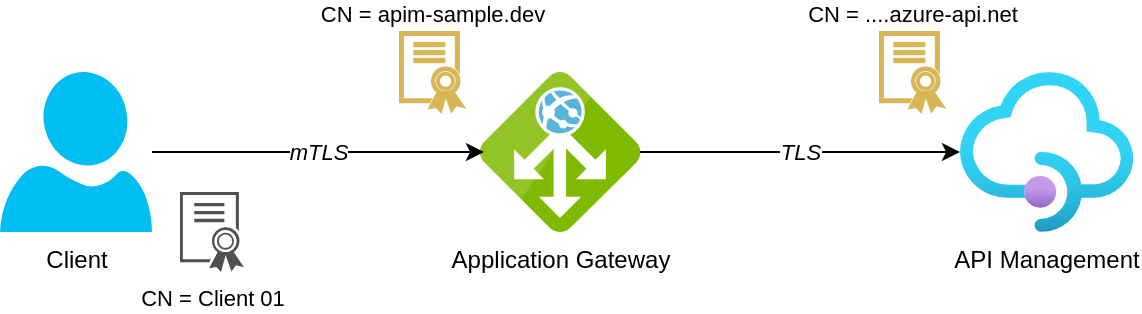 <mxfile version="23.0.2" type="device" pages="7">
  <diagram id="92umCzuEfTtkd5vXm12c" name="overview">
    <mxGraphModel dx="1434" dy="836" grid="1" gridSize="10" guides="1" tooltips="1" connect="1" arrows="1" fold="1" page="1" pageScale="1" pageWidth="827" pageHeight="1169" math="0" shadow="0">
      <root>
        <mxCell id="0" />
        <mxCell id="1" parent="0" />
        <mxCell id="2M0_pfHxo2PPR63CGCnu-8" value="&lt;i&gt;TLS&lt;/i&gt;" style="edgeStyle=orthogonalEdgeStyle;rounded=0;orthogonalLoop=1;jettySize=auto;html=1;" parent="1" source="2M0_pfHxo2PPR63CGCnu-1" target="2M0_pfHxo2PPR63CGCnu-2" edge="1">
          <mxGeometry relative="1" as="geometry" />
        </mxCell>
        <mxCell id="2M0_pfHxo2PPR63CGCnu-1" value="Application Gateway" style="image;sketch=0;aspect=fixed;html=1;points=[];align=center;fontSize=12;image=img/lib/mscae/Application_Gateway.svg;" parent="1" vertex="1">
          <mxGeometry x="320" y="160" width="80" height="80" as="geometry" />
        </mxCell>
        <mxCell id="2M0_pfHxo2PPR63CGCnu-2" value="API Management" style="image;aspect=fixed;html=1;points=[];align=center;fontSize=12;image=img/lib/azure2/app_services/API_Management_Services.svg;" parent="1" vertex="1">
          <mxGeometry x="560" y="160" width="86.67" height="80" as="geometry" />
        </mxCell>
        <mxCell id="2M0_pfHxo2PPR63CGCnu-3" value="Client" style="verticalLabelPosition=bottom;html=1;verticalAlign=top;align=center;strokeColor=none;fillColor=#00BEF2;shape=mxgraph.azure.user;" parent="1" vertex="1">
          <mxGeometry x="80" y="160" width="76" height="80" as="geometry" />
        </mxCell>
        <mxCell id="2M0_pfHxo2PPR63CGCnu-7" value="mTLS" style="edgeStyle=orthogonalEdgeStyle;rounded=0;orthogonalLoop=1;jettySize=auto;html=1;entryX=0.025;entryY=0.5;entryDx=0;entryDy=0;entryPerimeter=0;fontStyle=2" parent="1" source="2M0_pfHxo2PPR63CGCnu-3" target="2M0_pfHxo2PPR63CGCnu-1" edge="1">
          <mxGeometry relative="1" as="geometry" />
        </mxCell>
        <mxCell id="2M0_pfHxo2PPR63CGCnu-9" value="CN =&amp;nbsp;Client 01" style="sketch=0;pointerEvents=1;shadow=0;dashed=0;html=1;strokeColor=none;labelPosition=center;verticalLabelPosition=bottom;verticalAlign=top;align=center;fillColor=#505050;shape=mxgraph.mscae.intune.intune_certificate_profiles;fontSize=11;" parent="1" vertex="1">
          <mxGeometry x="170" y="220" width="32" height="40" as="geometry" />
        </mxCell>
        <mxCell id="2M0_pfHxo2PPR63CGCnu-10" value="CN = apim-sample.dev" style="sketch=0;pointerEvents=1;shadow=0;dashed=0;html=1;strokeColor=#d6b656;labelPosition=center;verticalLabelPosition=top;verticalAlign=bottom;align=center;fillColor=#D6B656;shape=mxgraph.mscae.intune.intune_certificate_profiles;fontSize=11;" parent="1" vertex="1">
          <mxGeometry x="280" y="140" width="32" height="40" as="geometry" />
        </mxCell>
        <mxCell id="2M0_pfHxo2PPR63CGCnu-11" value="CN = ....azure-api.net" style="sketch=0;pointerEvents=1;shadow=0;dashed=0;html=1;strokeColor=#d6b656;labelPosition=center;verticalLabelPosition=top;verticalAlign=bottom;align=center;fillColor=#D6B656;shape=mxgraph.mscae.intune.intune_certificate_profiles;fontSize=11;" parent="1" vertex="1">
          <mxGeometry x="520" y="140" width="32" height="40" as="geometry" />
        </mxCell>
      </root>
    </mxGraphModel>
  </diagram>
  <diagram name="network" id="FHWmr_0VUIRrZETLFFYT">
    <mxGraphModel dx="819" dy="478" grid="1" gridSize="10" guides="1" tooltips="1" connect="1" arrows="1" fold="1" page="1" pageScale="1" pageWidth="827" pageHeight="1169" math="0" shadow="0">
      <root>
        <mxCell id="4dTCIsfEguAMHuNhckew-0" />
        <mxCell id="4dTCIsfEguAMHuNhckew-1" parent="4dTCIsfEguAMHuNhckew-0" />
        <mxCell id="KTIkw-gMG919vXq5mBrX-1" value="" style="rounded=0;whiteSpace=wrap;html=1;dashed=1;fillColor=default;" parent="4dTCIsfEguAMHuNhckew-1" vertex="1">
          <mxGeometry x="260" y="200" width="250" height="210" as="geometry" />
        </mxCell>
        <mxCell id="KTIkw-gMG919vXq5mBrX-2" value="" style="rounded=0;whiteSpace=wrap;html=1;dashed=1;fillColor=default;" parent="4dTCIsfEguAMHuNhckew-1" vertex="1">
          <mxGeometry x="509" y="200" width="201" height="210" as="geometry" />
        </mxCell>
        <mxCell id="KTIkw-gMG919vXq5mBrX-0" value="Virtual Network" style="image;aspect=fixed;html=1;points=[];align=center;fontSize=12;image=img/lib/azure2/networking/Virtual_Networks.svg;imageBackground=default;labelPosition=center;verticalLabelPosition=top;verticalAlign=bottom;" parent="4dTCIsfEguAMHuNhckew-1" vertex="1">
          <mxGeometry x="476" y="180" width="67" height="40" as="geometry" />
        </mxCell>
        <mxCell id="HX5cmP2drpxXxo4CE8Co-2" style="edgeStyle=orthogonalEdgeStyle;rounded=0;orthogonalLoop=1;jettySize=auto;html=1;" parent="4dTCIsfEguAMHuNhckew-1" source="HX5cmP2drpxXxo4CE8Co-0" target="HX5cmP2drpxXxo4CE8Co-1" edge="1">
          <mxGeometry relative="1" as="geometry" />
        </mxCell>
        <mxCell id="HX5cmP2drpxXxo4CE8Co-0" value="Application Gateway" style="image;sketch=0;aspect=fixed;html=1;points=[];align=center;fontSize=12;image=img/lib/mscae/Application_Gateway.svg;" parent="4dTCIsfEguAMHuNhckew-1" vertex="1">
          <mxGeometry x="396" y="260" width="80" height="80" as="geometry" />
        </mxCell>
        <mxCell id="HX5cmP2drpxXxo4CE8Co-1" value="API Management" style="image;aspect=fixed;html=1;points=[];align=center;fontSize=12;image=img/lib/azure2/app_services/API_Management_Services.svg;" parent="4dTCIsfEguAMHuNhckew-1" vertex="1">
          <mxGeometry x="550" y="260" width="86.67" height="80" as="geometry" />
        </mxCell>
        <mxCell id="XrKE2EkXEVA977Pf0hvt-1" value="&lt;i style=&quot;font-size: 10px;&quot;&gt;TLS&lt;/i&gt;" style="edgeStyle=orthogonalEdgeStyle;rounded=0;orthogonalLoop=1;jettySize=auto;html=1;entryX=0;entryY=0.5;entryDx=0;entryDy=0;fontSize=10;" parent="4dTCIsfEguAMHuNhckew-1" target="goVzkxozwCZ-FZzICTjs-1" edge="1">
          <mxGeometry relative="1" as="geometry">
            <mxPoint x="110" y="270" as="sourcePoint" />
            <Array as="points">
              <mxPoint x="130" y="270" />
              <mxPoint x="130" y="270" />
            </Array>
          </mxGeometry>
        </mxCell>
        <mxCell id="XrKE2EkXEVA977Pf0hvt-2" value="mTLS" style="edgeStyle=orthogonalEdgeStyle;rounded=0;orthogonalLoop=1;jettySize=auto;html=1;entryX=0;entryY=0.5;entryDx=0;entryDy=0;fontStyle=2;fontSize=10;" parent="4dTCIsfEguAMHuNhckew-1" target="XrKE2EkXEVA977Pf0hvt-0" edge="1">
          <mxGeometry relative="1" as="geometry">
            <mxPoint x="110" y="330" as="sourcePoint" />
            <Array as="points">
              <mxPoint x="120" y="330" />
              <mxPoint x="120" y="330" />
            </Array>
          </mxGeometry>
        </mxCell>
        <mxCell id="goVzkxozwCZ-FZzICTjs-0" value="Client" style="verticalLabelPosition=bottom;html=1;verticalAlign=top;align=center;strokeColor=none;fillColor=#00BEF2;shape=mxgraph.azure.user;" parent="4dTCIsfEguAMHuNhckew-1" vertex="1">
          <mxGeometry x="30" y="260" width="76" height="80" as="geometry" />
        </mxCell>
        <mxCell id="goVzkxozwCZ-FZzICTjs-1" value="https://apim-sample.dev:443" style="rounded=0;whiteSpace=wrap;html=1;fontSize=10;fillColor=#ffe6cc;strokeColor=#d79b00;" parent="4dTCIsfEguAMHuNhckew-1" vertex="1">
          <mxGeometry x="190" y="260" width="150" height="20" as="geometry" />
        </mxCell>
        <mxCell id="XrKE2EkXEVA977Pf0hvt-0" value="https://apim-sample.dev:53029" style="rounded=0;whiteSpace=wrap;html=1;fontSize=10;fillColor=#ffe6cc;strokeColor=#d79b00;" parent="4dTCIsfEguAMHuNhckew-1" vertex="1">
          <mxGeometry x="190" y="320" width="150" height="20" as="geometry" />
        </mxCell>
        <mxCell id="1BoVWuzNn-3JEyybT5wR-0" style="edgeStyle=orthogonalEdgeStyle;rounded=0;orthogonalLoop=1;jettySize=auto;html=1;entryX=-0.037;entryY=0.125;entryDx=0;entryDy=0;entryPerimeter=0;" parent="4dTCIsfEguAMHuNhckew-1" source="goVzkxozwCZ-FZzICTjs-1" target="HX5cmP2drpxXxo4CE8Co-0" edge="1">
          <mxGeometry relative="1" as="geometry" />
        </mxCell>
        <mxCell id="1BoVWuzNn-3JEyybT5wR-1" style="edgeStyle=orthogonalEdgeStyle;rounded=0;orthogonalLoop=1;jettySize=auto;html=1;entryX=-0.012;entryY=0.875;entryDx=0;entryDy=0;entryPerimeter=0;" parent="4dTCIsfEguAMHuNhckew-1" source="XrKE2EkXEVA977Pf0hvt-0" target="HX5cmP2drpxXxo4CE8Co-0" edge="1">
          <mxGeometry relative="1" as="geometry" />
        </mxCell>
        <mxCell id="1BoVWuzNn-3JEyybT5wR-2" value="Subnet:&amp;nbsp;snet-app-gateway" style="text;html=1;strokeColor=none;fillColor=default;align=center;verticalAlign=middle;whiteSpace=wrap;rounded=0;fontStyle=2" parent="4dTCIsfEguAMHuNhckew-1" vertex="1">
          <mxGeometry x="312.5" y="394" width="145" height="30" as="geometry" />
        </mxCell>
        <mxCell id="1BoVWuzNn-3JEyybT5wR-3" value="Subnet: snet-api-management" style="text;html=1;strokeColor=none;fillColor=default;align=center;verticalAlign=middle;whiteSpace=wrap;rounded=0;fontStyle=2" parent="4dTCIsfEguAMHuNhckew-1" vertex="1">
          <mxGeometry x="524.5" y="394" width="170" height="30" as="geometry" />
        </mxCell>
      </root>
    </mxGraphModel>
  </diagram>
  <diagram name="app-gateway-https-listener" id="nnF7B84ou2V4BzsaCrNe">
    <mxGraphModel dx="1434" dy="836" grid="1" gridSize="10" guides="1" tooltips="1" connect="1" arrows="1" fold="1" page="1" pageScale="1" pageWidth="827" pageHeight="1169" math="0" shadow="0">
      <root>
        <mxCell id="0" />
        <mxCell id="1" parent="0" />
        <mxCell id="ombFc_7SyiKIRVlL8Szp-1" value="Frontend IP" style="rounded=0;whiteSpace=wrap;html=1;fillColor=#dae8fc;strokeColor=#6c8ebf;" parent="1" vertex="1">
          <mxGeometry x="260" y="110" width="120" height="50" as="geometry" />
        </mxCell>
        <mxCell id="ombFc_7SyiKIRVlL8Szp-5" style="edgeStyle=orthogonalEdgeStyle;rounded=0;orthogonalLoop=1;jettySize=auto;html=1;fillColor=#dae8fc;strokeColor=#000000;" parent="1" source="ombFc_7SyiKIRVlL8Szp-2" target="ombFc_7SyiKIRVlL8Szp-3" edge="1">
          <mxGeometry relative="1" as="geometry" />
        </mxCell>
        <mxCell id="ombFc_7SyiKIRVlL8Szp-6" style="edgeStyle=orthogonalEdgeStyle;rounded=0;orthogonalLoop=1;jettySize=auto;html=1;entryX=0.5;entryY=0;entryDx=0;entryDy=0;exitX=1;exitY=0.5;exitDx=0;exitDy=0;fillColor=#dae8fc;strokeColor=#000000;" parent="1" source="ombFc_7SyiKIRVlL8Szp-2" target="ombFc_7SyiKIRVlL8Szp-4" edge="1">
          <mxGeometry relative="1" as="geometry" />
        </mxCell>
        <mxCell id="ombFc_7SyiKIRVlL8Szp-7" style="edgeStyle=orthogonalEdgeStyle;rounded=0;orthogonalLoop=1;jettySize=auto;html=1;fillColor=#dae8fc;strokeColor=#000000;" parent="1" source="ombFc_7SyiKIRVlL8Szp-2" target="ombFc_7SyiKIRVlL8Szp-1" edge="1">
          <mxGeometry relative="1" as="geometry" />
        </mxCell>
        <mxCell id="ombFc_7SyiKIRVlL8Szp-2" value="Http Listener&lt;br&gt;&lt;i&gt;(https-listener)&lt;/i&gt;" style="rounded=0;whiteSpace=wrap;html=1;fillColor=#dae8fc;strokeColor=#6c8ebf;" parent="1" vertex="1">
          <mxGeometry x="260" y="200" width="120" height="50" as="geometry" />
        </mxCell>
        <mxCell id="ombFc_7SyiKIRVlL8Szp-3" value="Frontend Port&lt;br&gt;&lt;i&gt;(port-https: 443)&lt;/i&gt;" style="rounded=0;whiteSpace=wrap;html=1;fillColor=#dae8fc;strokeColor=#6c8ebf;" parent="1" vertex="1">
          <mxGeometry x="100" y="280" width="140" height="50" as="geometry" />
        </mxCell>
        <mxCell id="ombFc_7SyiKIRVlL8Szp-4" value="SSL Certificate&lt;br&gt;&lt;i&gt;(https://apim-sample.dev)&lt;/i&gt;" style="rounded=0;whiteSpace=wrap;html=1;fillColor=#dae8fc;strokeColor=#6c8ebf;" parent="1" vertex="1">
          <mxGeometry x="400" y="280" width="140" height="50" as="geometry" />
        </mxCell>
        <mxCell id="ombFc_7SyiKIRVlL8Szp-9" style="edgeStyle=orthogonalEdgeStyle;rounded=0;orthogonalLoop=1;jettySize=auto;html=1;fillColor=#dae8fc;strokeColor=#000000;" parent="1" source="ombFc_7SyiKIRVlL8Szp-8" target="ombFc_7SyiKIRVlL8Szp-2" edge="1">
          <mxGeometry relative="1" as="geometry" />
        </mxCell>
        <mxCell id="ombFc_7SyiKIRVlL8Szp-17" style="edgeStyle=orthogonalEdgeStyle;rounded=0;orthogonalLoop=1;jettySize=auto;html=1;" parent="1" source="ombFc_7SyiKIRVlL8Szp-8" target="ombFc_7SyiKIRVlL8Szp-11" edge="1">
          <mxGeometry relative="1" as="geometry">
            <mxPoint x="320" y="460" as="targetPoint" />
          </mxGeometry>
        </mxCell>
        <mxCell id="k7onPZ8qB0VhN30JxSub-1" style="edgeStyle=orthogonalEdgeStyle;rounded=0;orthogonalLoop=1;jettySize=auto;html=1;" parent="1" source="ombFc_7SyiKIRVlL8Szp-8" target="ombFc_7SyiKIRVlL8Szp-12" edge="1">
          <mxGeometry relative="1" as="geometry" />
        </mxCell>
        <mxCell id="ombFc_7SyiKIRVlL8Szp-8" value="Routing Rule&lt;br&gt;&lt;i&gt;(apim-https-routing-rule)&lt;/i&gt;" style="rounded=0;whiteSpace=wrap;html=1;fillColor=#fff2cc;strokeColor=#d6b656;" parent="1" vertex="1">
          <mxGeometry x="250" y="360" width="140" height="50" as="geometry" />
        </mxCell>
        <mxCell id="ombFc_7SyiKIRVlL8Szp-21" style="rounded=0;orthogonalLoop=1;jettySize=auto;html=1;dashed=1;" parent="1" source="ombFc_7SyiKIRVlL8Szp-20" target="ombFc_7SyiKIRVlL8Szp-1" edge="1">
          <mxGeometry relative="1" as="geometry" />
        </mxCell>
        <mxCell id="ombFc_7SyiKIRVlL8Szp-20" value="The public IP address" style="text;html=1;strokeColor=none;fillColor=none;align=center;verticalAlign=middle;whiteSpace=wrap;rounded=0;" parent="1" vertex="1">
          <mxGeometry x="110" y="90" width="60" height="30" as="geometry" />
        </mxCell>
        <mxCell id="ombFc_7SyiKIRVlL8Szp-23" style="rounded=0;orthogonalLoop=1;jettySize=auto;html=1;dashed=1;" parent="1" source="ombFc_7SyiKIRVlL8Szp-22" target="ombFc_7SyiKIRVlL8Szp-2" edge="1">
          <mxGeometry relative="1" as="geometry" />
        </mxCell>
        <mxCell id="ombFc_7SyiKIRVlL8Szp-22" value="Listens on public IP with port 443 and &lt;br&gt;has SSL certificate" style="text;html=1;strokeColor=none;fillColor=none;align=center;verticalAlign=middle;whiteSpace=wrap;rounded=0;" parent="1" vertex="1">
          <mxGeometry x="56.25" y="160" width="120" height="30" as="geometry" />
        </mxCell>
        <mxCell id="ombFc_7SyiKIRVlL8Szp-25" style="rounded=0;orthogonalLoop=1;jettySize=auto;html=1;dashed=1;" parent="1" source="ombFc_7SyiKIRVlL8Szp-24" target="ombFc_7SyiKIRVlL8Szp-8" edge="1">
          <mxGeometry relative="1" as="geometry" />
        </mxCell>
        <mxCell id="ombFc_7SyiKIRVlL8Szp-24" value="Connects frontend to backend traffic" style="text;html=1;strokeColor=none;fillColor=none;align=center;verticalAlign=middle;whiteSpace=wrap;rounded=0;" parent="1" vertex="1">
          <mxGeometry x="60" y="370" width="110" height="30" as="geometry" />
        </mxCell>
        <mxCell id="ombFc_7SyiKIRVlL8Szp-27" style="rounded=0;orthogonalLoop=1;jettySize=auto;html=1;dashed=1;" parent="1" source="ombFc_7SyiKIRVlL8Szp-26" target="ombFc_7SyiKIRVlL8Szp-11" edge="1">
          <mxGeometry relative="1" as="geometry" />
        </mxCell>
        <mxCell id="ombFc_7SyiKIRVlL8Szp-26" value="Backend to API Management instance" style="text;html=1;strokeColor=none;fillColor=none;align=center;verticalAlign=middle;whiteSpace=wrap;rounded=0;" parent="1" vertex="1">
          <mxGeometry x="90" y="560" width="125" height="40" as="geometry" />
        </mxCell>
        <mxCell id="ombFc_7SyiKIRVlL8Szp-29" style="rounded=0;orthogonalLoop=1;jettySize=auto;html=1;dashed=1;" parent="1" source="ombFc_7SyiKIRVlL8Szp-28" target="ombFc_7SyiKIRVlL8Szp-12" edge="1">
          <mxGeometry relative="1" as="geometry" />
        </mxCell>
        <mxCell id="ombFc_7SyiKIRVlL8Szp-28" value="Settings for backend traffic: port, timeout, etc." style="text;html=1;strokeColor=none;fillColor=none;align=center;verticalAlign=middle;whiteSpace=wrap;rounded=0;" parent="1" vertex="1">
          <mxGeometry x="450" y="560" width="102.5" height="60" as="geometry" />
        </mxCell>
        <mxCell id="ombFc_7SyiKIRVlL8Szp-11" value="Backend Pool&lt;br&gt;&lt;i&gt;(api management gateway)&lt;/i&gt;" style="rounded=0;whiteSpace=wrap;html=1;fillColor=#d5e8d4;strokeColor=#82b366;" parent="1" vertex="1">
          <mxGeometry x="100" y="470" width="160" height="50" as="geometry" />
        </mxCell>
        <mxCell id="ombFc_7SyiKIRVlL8Szp-12" value="Backend Settings&lt;br&gt;&lt;i&gt;(https, port: 443)&lt;/i&gt;" style="rounded=0;whiteSpace=wrap;html=1;fillColor=#d5e8d4;strokeColor=#82b366;" parent="1" vertex="1">
          <mxGeometry x="380" y="470" width="160" height="50" as="geometry" />
        </mxCell>
      </root>
    </mxGraphModel>
  </diagram>
  <diagram name="app-gateway-https-and-mtls-listener-1" id="WzAzrXyLaiVkVlJ25JcA">
    <mxGraphModel dx="1434" dy="836" grid="1" gridSize="10" guides="1" tooltips="1" connect="1" arrows="1" fold="1" page="1" pageScale="1" pageWidth="827" pageHeight="1169" math="0" shadow="0">
      <root>
        <mxCell id="9YXzF_Ixa6va2uAWQ830-0" />
        <mxCell id="9YXzF_Ixa6va2uAWQ830-1" parent="9YXzF_Ixa6va2uAWQ830-0" />
        <mxCell id="9YXzF_Ixa6va2uAWQ830-2" value="Frontend IP" style="rounded=0;whiteSpace=wrap;html=1;fillColor=#dae8fc;strokeColor=#6c8ebf;textOpacity=50;fillOpacity=50;strokeOpacity=50;" parent="9YXzF_Ixa6va2uAWQ830-1" vertex="1">
          <mxGeometry x="370" y="110" width="120" height="50" as="geometry" />
        </mxCell>
        <mxCell id="9YXzF_Ixa6va2uAWQ830-3" style="edgeStyle=orthogonalEdgeStyle;rounded=0;orthogonalLoop=1;jettySize=auto;html=1;fillColor=#dae8fc;strokeColor=#000000;fillOpacity=50;strokeOpacity=50;exitX=0;exitY=0.5;exitDx=0;exitDy=0;" parent="9YXzF_Ixa6va2uAWQ830-1" source="9YXzF_Ixa6va2uAWQ830-6" target="9YXzF_Ixa6va2uAWQ830-7" edge="1">
          <mxGeometry relative="1" as="geometry" />
        </mxCell>
        <mxCell id="9YXzF_Ixa6va2uAWQ830-4" style="edgeStyle=orthogonalEdgeStyle;rounded=0;orthogonalLoop=1;jettySize=auto;html=1;entryX=0.25;entryY=0;entryDx=0;entryDy=0;exitX=1;exitY=0.5;exitDx=0;exitDy=0;fillColor=#dae8fc;strokeColor=#000000;opacity=50;" parent="9YXzF_Ixa6va2uAWQ830-1" source="9YXzF_Ixa6va2uAWQ830-6" target="9YXzF_Ixa6va2uAWQ830-8" edge="1">
          <mxGeometry relative="1" as="geometry" />
        </mxCell>
        <mxCell id="9YXzF_Ixa6va2uAWQ830-5" style="edgeStyle=orthogonalEdgeStyle;rounded=0;orthogonalLoop=1;jettySize=auto;html=1;fillColor=#dae8fc;strokeColor=#000000;entryX=0.25;entryY=1;entryDx=0;entryDy=0;exitX=0.5;exitY=0;exitDx=0;exitDy=0;opacity=50;" parent="9YXzF_Ixa6va2uAWQ830-1" source="9YXzF_Ixa6va2uAWQ830-6" target="9YXzF_Ixa6va2uAWQ830-2" edge="1">
          <mxGeometry relative="1" as="geometry" />
        </mxCell>
        <mxCell id="9YXzF_Ixa6va2uAWQ830-6" value="Http Listener&lt;br&gt;&lt;i&gt;(https-listener)&lt;/i&gt;" style="rounded=0;whiteSpace=wrap;html=1;fillColor=#dae8fc;strokeColor=#6c8ebf;fillOpacity=50;strokeOpacity=50;textOpacity=50;" parent="9YXzF_Ixa6va2uAWQ830-1" vertex="1">
          <mxGeometry x="223.75" y="200" width="120" height="50" as="geometry" />
        </mxCell>
        <mxCell id="9YXzF_Ixa6va2uAWQ830-7" value="Frontend Port&lt;br&gt;&lt;i&gt;(port-https: 443)&lt;/i&gt;" style="rounded=0;whiteSpace=wrap;html=1;fillColor=#dae8fc;strokeColor=#6c8ebf;fillOpacity=50;strokeOpacity=50;textOpacity=50;" parent="9YXzF_Ixa6va2uAWQ830-1" vertex="1">
          <mxGeometry x="98.75" y="280" width="140" height="50" as="geometry" />
        </mxCell>
        <mxCell id="9YXzF_Ixa6va2uAWQ830-8" value="SSL Certificate&lt;br&gt;&lt;i&gt;(https://apim-sample.dev)&lt;/i&gt;" style="rounded=0;whiteSpace=wrap;html=1;fillColor=#dae8fc;strokeColor=#6c8ebf;textOpacity=50;fillOpacity=50;strokeOpacity=50;" parent="9YXzF_Ixa6va2uAWQ830-1" vertex="1">
          <mxGeometry x="360" y="280" width="140" height="50" as="geometry" />
        </mxCell>
        <mxCell id="9YXzF_Ixa6va2uAWQ830-9" style="edgeStyle=orthogonalEdgeStyle;rounded=0;orthogonalLoop=1;jettySize=auto;html=1;fillColor=#dae8fc;strokeColor=#000000;fillOpacity=50;strokeOpacity=50;" parent="9YXzF_Ixa6va2uAWQ830-1" source="9YXzF_Ixa6va2uAWQ830-11" target="9YXzF_Ixa6va2uAWQ830-6" edge="1">
          <mxGeometry relative="1" as="geometry" />
        </mxCell>
        <mxCell id="zfucZ96kO_Zn-B6u9igZ-1" style="edgeStyle=orthogonalEdgeStyle;rounded=0;orthogonalLoop=1;jettySize=auto;html=1;entryX=0;entryY=0.5;entryDx=0;entryDy=0;exitX=0.75;exitY=1;exitDx=0;exitDy=0;opacity=50;" parent="9YXzF_Ixa6va2uAWQ830-1" source="9YXzF_Ixa6va2uAWQ830-11" target="9YXzF_Ixa6va2uAWQ830-14" edge="1">
          <mxGeometry relative="1" as="geometry" />
        </mxCell>
        <mxCell id="zfucZ96kO_Zn-B6u9igZ-2" style="edgeStyle=orthogonalEdgeStyle;rounded=0;orthogonalLoop=1;jettySize=auto;html=1;entryX=0;entryY=0.5;entryDx=0;entryDy=0;opacity=50;" parent="9YXzF_Ixa6va2uAWQ830-1" source="9YXzF_Ixa6va2uAWQ830-11" target="9YXzF_Ixa6va2uAWQ830-15" edge="1">
          <mxGeometry relative="1" as="geometry" />
        </mxCell>
        <mxCell id="9YXzF_Ixa6va2uAWQ830-11" value="Routing Rule&lt;br&gt;&lt;i&gt;(apim-https-routing-rule)&lt;/i&gt;" style="rounded=0;whiteSpace=wrap;html=1;fillColor=#fff2cc;strokeColor=#d6b656;fillOpacity=50;strokeOpacity=50;textOpacity=50;" parent="9YXzF_Ixa6va2uAWQ830-1" vertex="1">
          <mxGeometry x="213.75" y="360" width="140" height="50" as="geometry" />
        </mxCell>
        <mxCell id="SVcead-ReP7Hfpd3xCVE-4" style="edgeStyle=orthogonalEdgeStyle;rounded=0;orthogonalLoop=1;jettySize=auto;html=1;exitX=1;exitY=0.75;exitDx=0;exitDy=0;" parent="9YXzF_Ixa6va2uAWQ830-1" source="SVcead-ReP7Hfpd3xCVE-0" target="SVcead-ReP7Hfpd3xCVE-1" edge="1">
          <mxGeometry relative="1" as="geometry" />
        </mxCell>
        <mxCell id="SVcead-ReP7Hfpd3xCVE-5" style="edgeStyle=orthogonalEdgeStyle;rounded=0;orthogonalLoop=1;jettySize=auto;html=1;exitX=1;exitY=0.25;exitDx=0;exitDy=0;" parent="9YXzF_Ixa6va2uAWQ830-1" source="SVcead-ReP7Hfpd3xCVE-0" target="SVcead-ReP7Hfpd3xCVE-2" edge="1">
          <mxGeometry relative="1" as="geometry" />
        </mxCell>
        <mxCell id="SVcead-ReP7Hfpd3xCVE-7" style="edgeStyle=orthogonalEdgeStyle;rounded=0;orthogonalLoop=1;jettySize=auto;html=1;entryX=0.75;entryY=0;entryDx=0;entryDy=0;" parent="9YXzF_Ixa6va2uAWQ830-1" source="SVcead-ReP7Hfpd3xCVE-0" target="9YXzF_Ixa6va2uAWQ830-8" edge="1">
          <mxGeometry relative="1" as="geometry" />
        </mxCell>
        <mxCell id="SVcead-ReP7Hfpd3xCVE-8" style="edgeStyle=orthogonalEdgeStyle;rounded=0;orthogonalLoop=1;jettySize=auto;html=1;entryX=0.75;entryY=1;entryDx=0;entryDy=0;exitX=0.5;exitY=0;exitDx=0;exitDy=0;" parent="9YXzF_Ixa6va2uAWQ830-1" source="SVcead-ReP7Hfpd3xCVE-0" target="9YXzF_Ixa6va2uAWQ830-2" edge="1">
          <mxGeometry relative="1" as="geometry" />
        </mxCell>
        <mxCell id="SVcead-ReP7Hfpd3xCVE-0" value="Http Listener&lt;br&gt;&lt;i&gt;(mtls-listener)&lt;/i&gt;" style="rounded=0;whiteSpace=wrap;html=1;fillColor=#dae8fc;strokeColor=#6c8ebf;" parent="9YXzF_Ixa6va2uAWQ830-1" vertex="1">
          <mxGeometry x="510" y="200" width="120" height="50" as="geometry" />
        </mxCell>
        <mxCell id="SVcead-ReP7Hfpd3xCVE-1" value="Frontend Port&lt;br&gt;&lt;i&gt;(port-mtls: 53029)&lt;/i&gt;" style="rounded=0;whiteSpace=wrap;html=1;fillColor=#dae8fc;strokeColor=#6c8ebf;" parent="9YXzF_Ixa6va2uAWQ830-1" vertex="1">
          <mxGeometry x="620" y="280" width="140" height="50" as="geometry" />
        </mxCell>
        <mxCell id="SVcead-ReP7Hfpd3xCVE-6" style="edgeStyle=orthogonalEdgeStyle;rounded=0;orthogonalLoop=1;jettySize=auto;html=1;" parent="9YXzF_Ixa6va2uAWQ830-1" source="SVcead-ReP7Hfpd3xCVE-2" target="SVcead-ReP7Hfpd3xCVE-3" edge="1">
          <mxGeometry relative="1" as="geometry" />
        </mxCell>
        <mxCell id="SVcead-ReP7Hfpd3xCVE-2" value="SSL Profile" style="rounded=0;whiteSpace=wrap;html=1;fillColor=#dae8fc;strokeColor=#6c8ebf;" parent="9YXzF_Ixa6va2uAWQ830-1" vertex="1">
          <mxGeometry x="800" y="280" width="140" height="50" as="geometry" />
        </mxCell>
        <mxCell id="SVcead-ReP7Hfpd3xCVE-3" value="Trusted Certificate&lt;br&gt;&lt;i&gt;(intermediate &amp;amp; root CA)&lt;/i&gt;" style="rounded=0;whiteSpace=wrap;html=1;fillColor=#dae8fc;strokeColor=#6c8ebf;" parent="9YXzF_Ixa6va2uAWQ830-1" vertex="1">
          <mxGeometry x="800" y="360" width="140" height="50" as="geometry" />
        </mxCell>
        <mxCell id="SVcead-ReP7Hfpd3xCVE-10" style="edgeStyle=orthogonalEdgeStyle;rounded=0;orthogonalLoop=1;jettySize=auto;html=1;" parent="9YXzF_Ixa6va2uAWQ830-1" source="SVcead-ReP7Hfpd3xCVE-9" target="SVcead-ReP7Hfpd3xCVE-0" edge="1">
          <mxGeometry relative="1" as="geometry" />
        </mxCell>
        <mxCell id="zfucZ96kO_Zn-B6u9igZ-3" style="edgeStyle=orthogonalEdgeStyle;rounded=0;orthogonalLoop=1;jettySize=auto;html=1;entryX=1;entryY=0.5;entryDx=0;entryDy=0;exitX=0.25;exitY=1;exitDx=0;exitDy=0;" parent="9YXzF_Ixa6va2uAWQ830-1" source="SVcead-ReP7Hfpd3xCVE-9" target="9YXzF_Ixa6va2uAWQ830-14" edge="1">
          <mxGeometry relative="1" as="geometry" />
        </mxCell>
        <mxCell id="zfucZ96kO_Zn-B6u9igZ-5" style="edgeStyle=orthogonalEdgeStyle;rounded=0;orthogonalLoop=1;jettySize=auto;html=1;entryX=1;entryY=0.5;entryDx=0;entryDy=0;" parent="9YXzF_Ixa6va2uAWQ830-1" source="SVcead-ReP7Hfpd3xCVE-9" target="9YXzF_Ixa6va2uAWQ830-15" edge="1">
          <mxGeometry relative="1" as="geometry" />
        </mxCell>
        <mxCell id="SVcead-ReP7Hfpd3xCVE-9" value="Routing Rule&lt;br&gt;&lt;i&gt;(apim-mtls-routing-rule)&lt;/i&gt;" style="rounded=0;whiteSpace=wrap;html=1;fillColor=#fff2cc;strokeColor=#d6b656;" parent="9YXzF_Ixa6va2uAWQ830-1" vertex="1">
          <mxGeometry x="500" y="360" width="140" height="50" as="geometry" />
        </mxCell>
        <mxCell id="SVcead-ReP7Hfpd3xCVE-21" style="rounded=0;orthogonalLoop=1;jettySize=auto;html=1;dashed=1;" parent="9YXzF_Ixa6va2uAWQ830-1" source="SVcead-ReP7Hfpd3xCVE-20" target="SVcead-ReP7Hfpd3xCVE-0" edge="1">
          <mxGeometry relative="1" as="geometry" />
        </mxCell>
        <mxCell id="SVcead-ReP7Hfpd3xCVE-20" value="Listens on public IP &lt;br&gt;with port&amp;nbsp;&lt;span style=&quot;border-color: var(--border-color);&quot;&gt;53029&lt;/span&gt;&lt;br&gt;and has SSL certificate&lt;br&gt;and expects client certificate" style="text;html=1;strokeColor=none;fillColor=none;align=center;verticalAlign=middle;whiteSpace=wrap;rounded=0;" parent="9YXzF_Ixa6va2uAWQ830-1" vertex="1">
          <mxGeometry x="657" y="120" width="170" height="70" as="geometry" />
        </mxCell>
        <mxCell id="SVcead-ReP7Hfpd3xCVE-23" style="rounded=0;orthogonalLoop=1;jettySize=auto;html=1;dashed=1;" parent="9YXzF_Ixa6va2uAWQ830-1" source="SVcead-ReP7Hfpd3xCVE-22" target="SVcead-ReP7Hfpd3xCVE-3" edge="1">
          <mxGeometry relative="1" as="geometry" />
        </mxCell>
        <mxCell id="SVcead-ReP7Hfpd3xCVE-22" value="The intermediate &amp;amp; &lt;br&gt;root CA certificates&lt;br&gt;against which to validate the client certificate" style="text;html=1;strokeColor=none;fillColor=none;align=center;verticalAlign=middle;whiteSpace=wrap;rounded=0;" parent="9YXzF_Ixa6va2uAWQ830-1" vertex="1">
          <mxGeometry x="807" y="460" width="133" height="70" as="geometry" />
        </mxCell>
        <mxCell id="9YXzF_Ixa6va2uAWQ830-14" value="Backend Pool&lt;br&gt;&lt;i&gt;(api management gateway)&lt;/i&gt;" style="rounded=0;whiteSpace=wrap;html=1;fillColor=#d5e8d4;strokeColor=#82b366;textOpacity=50;fillOpacity=50;strokeOpacity=50;" parent="9YXzF_Ixa6va2uAWQ830-1" vertex="1">
          <mxGeometry x="350" y="500" width="160" height="50" as="geometry" />
        </mxCell>
        <mxCell id="9YXzF_Ixa6va2uAWQ830-15" value="Backend Settings&lt;br&gt;&lt;i&gt;(https, port: 443)&lt;/i&gt;" style="rounded=0;whiteSpace=wrap;html=1;fillColor=#d5e8d4;strokeColor=#82b366;textOpacity=50;fillOpacity=50;strokeOpacity=50;" parent="9YXzF_Ixa6va2uAWQ830-1" vertex="1">
          <mxGeometry x="350" y="560" width="160" height="50" as="geometry" />
        </mxCell>
      </root>
    </mxGraphModel>
  </diagram>
  <diagram name="app-gateway-https-and-mtls-listener-2" id="o22dCzvhhCDHelEx8AfQ">
    <mxGraphModel dx="1434" dy="836" grid="1" gridSize="10" guides="1" tooltips="1" connect="1" arrows="1" fold="1" page="1" pageScale="1" pageWidth="827" pageHeight="1169" math="0" shadow="0">
      <root>
        <mxCell id="P0Zk_Hvsc9sdj8HyNWzy-0" />
        <mxCell id="P0Zk_Hvsc9sdj8HyNWzy-1" parent="P0Zk_Hvsc9sdj8HyNWzy-0" />
        <mxCell id="P0Zk_Hvsc9sdj8HyNWzy-2" value="Frontend IP" style="rounded=0;whiteSpace=wrap;html=1;fillColor=#dae8fc;strokeColor=#6c8ebf;textOpacity=50;fillOpacity=50;strokeOpacity=50;opacity=50;" vertex="1" parent="P0Zk_Hvsc9sdj8HyNWzy-1">
          <mxGeometry x="370" y="110" width="120" height="50" as="geometry" />
        </mxCell>
        <mxCell id="P0Zk_Hvsc9sdj8HyNWzy-3" style="edgeStyle=orthogonalEdgeStyle;rounded=0;orthogonalLoop=1;jettySize=auto;html=1;fillColor=#dae8fc;strokeColor=#000000;fillOpacity=50;strokeOpacity=50;exitX=0;exitY=0.5;exitDx=0;exitDy=0;opacity=50;" edge="1" parent="P0Zk_Hvsc9sdj8HyNWzy-1" source="P0Zk_Hvsc9sdj8HyNWzy-6" target="P0Zk_Hvsc9sdj8HyNWzy-7">
          <mxGeometry relative="1" as="geometry" />
        </mxCell>
        <mxCell id="P0Zk_Hvsc9sdj8HyNWzy-4" style="edgeStyle=orthogonalEdgeStyle;rounded=0;orthogonalLoop=1;jettySize=auto;html=1;entryX=0.25;entryY=0;entryDx=0;entryDy=0;exitX=1;exitY=0.5;exitDx=0;exitDy=0;fillColor=#dae8fc;strokeColor=#000000;opacity=50;" edge="1" parent="P0Zk_Hvsc9sdj8HyNWzy-1" source="P0Zk_Hvsc9sdj8HyNWzy-6" target="P0Zk_Hvsc9sdj8HyNWzy-8">
          <mxGeometry relative="1" as="geometry" />
        </mxCell>
        <mxCell id="P0Zk_Hvsc9sdj8HyNWzy-5" style="edgeStyle=orthogonalEdgeStyle;rounded=0;orthogonalLoop=1;jettySize=auto;html=1;fillColor=#dae8fc;strokeColor=#000000;entryX=0.25;entryY=1;entryDx=0;entryDy=0;exitX=0.5;exitY=0;exitDx=0;exitDy=0;opacity=50;" edge="1" parent="P0Zk_Hvsc9sdj8HyNWzy-1" source="P0Zk_Hvsc9sdj8HyNWzy-6" target="P0Zk_Hvsc9sdj8HyNWzy-2">
          <mxGeometry relative="1" as="geometry" />
        </mxCell>
        <mxCell id="P0Zk_Hvsc9sdj8HyNWzy-6" value="Http Listener&lt;br&gt;&lt;i&gt;(https-listener)&lt;/i&gt;" style="rounded=0;whiteSpace=wrap;html=1;fillColor=#dae8fc;strokeColor=#6c8ebf;fillOpacity=50;strokeOpacity=50;textOpacity=50;opacity=50;" vertex="1" parent="P0Zk_Hvsc9sdj8HyNWzy-1">
          <mxGeometry x="223.75" y="200" width="120" height="50" as="geometry" />
        </mxCell>
        <mxCell id="P0Zk_Hvsc9sdj8HyNWzy-7" value="Frontend Port&lt;br&gt;&lt;i&gt;(port-https: 443)&lt;/i&gt;" style="rounded=0;whiteSpace=wrap;html=1;fillColor=#dae8fc;strokeColor=#6c8ebf;fillOpacity=50;strokeOpacity=50;textOpacity=50;opacity=50;" vertex="1" parent="P0Zk_Hvsc9sdj8HyNWzy-1">
          <mxGeometry x="98.75" y="280" width="140" height="50" as="geometry" />
        </mxCell>
        <mxCell id="P0Zk_Hvsc9sdj8HyNWzy-8" value="SSL Certificate&lt;br&gt;&lt;i&gt;(https://apim-sample.dev)&lt;/i&gt;" style="rounded=0;whiteSpace=wrap;html=1;fillColor=#dae8fc;strokeColor=#6c8ebf;textOpacity=50;fillOpacity=50;strokeOpacity=50;opacity=50;" vertex="1" parent="P0Zk_Hvsc9sdj8HyNWzy-1">
          <mxGeometry x="360" y="280" width="140" height="50" as="geometry" />
        </mxCell>
        <mxCell id="P0Zk_Hvsc9sdj8HyNWzy-9" style="edgeStyle=orthogonalEdgeStyle;rounded=0;orthogonalLoop=1;jettySize=auto;html=1;fillColor=#dae8fc;strokeColor=#000000;fillOpacity=50;strokeOpacity=50;opacity=50;" edge="1" parent="P0Zk_Hvsc9sdj8HyNWzy-1" source="P0Zk_Hvsc9sdj8HyNWzy-13" target="P0Zk_Hvsc9sdj8HyNWzy-6">
          <mxGeometry relative="1" as="geometry" />
        </mxCell>
        <mxCell id="P0Zk_Hvsc9sdj8HyNWzy-11" style="edgeStyle=orthogonalEdgeStyle;rounded=0;orthogonalLoop=1;jettySize=auto;html=1;entryX=0;entryY=0.5;entryDx=0;entryDy=0;exitX=0.75;exitY=1;exitDx=0;exitDy=0;opacity=50;" edge="1" parent="P0Zk_Hvsc9sdj8HyNWzy-1" source="P0Zk_Hvsc9sdj8HyNWzy-13" target="P0Zk_Hvsc9sdj8HyNWzy-38">
          <mxGeometry relative="1" as="geometry" />
        </mxCell>
        <mxCell id="P0Zk_Hvsc9sdj8HyNWzy-12" style="edgeStyle=orthogonalEdgeStyle;rounded=0;orthogonalLoop=1;jettySize=auto;html=1;entryX=0;entryY=0.5;entryDx=0;entryDy=0;opacity=50;" edge="1" parent="P0Zk_Hvsc9sdj8HyNWzy-1" source="P0Zk_Hvsc9sdj8HyNWzy-13" target="P0Zk_Hvsc9sdj8HyNWzy-39">
          <mxGeometry relative="1" as="geometry" />
        </mxCell>
        <mxCell id="P0Zk_Hvsc9sdj8HyNWzy-13" value="Routing Rule&lt;br&gt;&lt;i&gt;(apim-https-routing-rule)&lt;/i&gt;" style="rounded=0;whiteSpace=wrap;html=1;fillColor=#fff2cc;strokeColor=#d6b656;fillOpacity=50;strokeOpacity=50;textOpacity=50;opacity=50;" vertex="1" parent="P0Zk_Hvsc9sdj8HyNWzy-1">
          <mxGeometry x="213.75" y="360" width="140" height="50" as="geometry" />
        </mxCell>
        <mxCell id="P0Zk_Hvsc9sdj8HyNWzy-14" style="edgeStyle=orthogonalEdgeStyle;rounded=0;orthogonalLoop=1;jettySize=auto;html=1;exitX=1;exitY=0.75;exitDx=0;exitDy=0;opacity=50;textOpacity=50;" edge="1" parent="P0Zk_Hvsc9sdj8HyNWzy-1" source="P0Zk_Hvsc9sdj8HyNWzy-18" target="P0Zk_Hvsc9sdj8HyNWzy-19">
          <mxGeometry relative="1" as="geometry" />
        </mxCell>
        <mxCell id="P0Zk_Hvsc9sdj8HyNWzy-15" style="edgeStyle=orthogonalEdgeStyle;rounded=0;orthogonalLoop=1;jettySize=auto;html=1;exitX=1;exitY=0.25;exitDx=0;exitDy=0;opacity=50;textOpacity=50;" edge="1" parent="P0Zk_Hvsc9sdj8HyNWzy-1" source="P0Zk_Hvsc9sdj8HyNWzy-18" target="P0Zk_Hvsc9sdj8HyNWzy-21">
          <mxGeometry relative="1" as="geometry" />
        </mxCell>
        <mxCell id="P0Zk_Hvsc9sdj8HyNWzy-16" style="edgeStyle=orthogonalEdgeStyle;rounded=0;orthogonalLoop=1;jettySize=auto;html=1;entryX=0.75;entryY=0;entryDx=0;entryDy=0;opacity=50;textOpacity=50;" edge="1" parent="P0Zk_Hvsc9sdj8HyNWzy-1" source="P0Zk_Hvsc9sdj8HyNWzy-18" target="P0Zk_Hvsc9sdj8HyNWzy-8">
          <mxGeometry relative="1" as="geometry" />
        </mxCell>
        <mxCell id="P0Zk_Hvsc9sdj8HyNWzy-17" style="edgeStyle=orthogonalEdgeStyle;rounded=0;orthogonalLoop=1;jettySize=auto;html=1;entryX=0.75;entryY=1;entryDx=0;entryDy=0;exitX=0.5;exitY=0;exitDx=0;exitDy=0;opacity=50;" edge="1" parent="P0Zk_Hvsc9sdj8HyNWzy-1" source="P0Zk_Hvsc9sdj8HyNWzy-18" target="P0Zk_Hvsc9sdj8HyNWzy-2">
          <mxGeometry relative="1" as="geometry" />
        </mxCell>
        <mxCell id="P0Zk_Hvsc9sdj8HyNWzy-18" value="Http Listener&lt;br&gt;&lt;i&gt;(mtls-listener)&lt;/i&gt;" style="rounded=0;whiteSpace=wrap;html=1;fillColor=#dae8fc;strokeColor=#6c8ebf;opacity=50;textOpacity=50;" vertex="1" parent="P0Zk_Hvsc9sdj8HyNWzy-1">
          <mxGeometry x="510" y="200" width="120" height="50" as="geometry" />
        </mxCell>
        <mxCell id="P0Zk_Hvsc9sdj8HyNWzy-19" value="Frontend Port&lt;br&gt;&lt;i&gt;(port-mtls: 53029)&lt;/i&gt;" style="rounded=0;whiteSpace=wrap;html=1;fillColor=#dae8fc;strokeColor=#6c8ebf;opacity=50;textOpacity=50;" vertex="1" parent="P0Zk_Hvsc9sdj8HyNWzy-1">
          <mxGeometry x="620" y="280" width="140" height="50" as="geometry" />
        </mxCell>
        <mxCell id="P0Zk_Hvsc9sdj8HyNWzy-20" style="edgeStyle=orthogonalEdgeStyle;rounded=0;orthogonalLoop=1;jettySize=auto;html=1;opacity=50;textOpacity=50;" edge="1" parent="P0Zk_Hvsc9sdj8HyNWzy-1" source="P0Zk_Hvsc9sdj8HyNWzy-21" target="P0Zk_Hvsc9sdj8HyNWzy-22">
          <mxGeometry relative="1" as="geometry" />
        </mxCell>
        <mxCell id="P0Zk_Hvsc9sdj8HyNWzy-21" value="SSL Profile" style="rounded=0;whiteSpace=wrap;html=1;fillColor=#dae8fc;strokeColor=#6c8ebf;opacity=50;textOpacity=50;" vertex="1" parent="P0Zk_Hvsc9sdj8HyNWzy-1">
          <mxGeometry x="800" y="280" width="140" height="50" as="geometry" />
        </mxCell>
        <mxCell id="P0Zk_Hvsc9sdj8HyNWzy-22" value="Trusted Certificate&lt;br&gt;&lt;i&gt;(intermediate &amp;amp; root CA)&lt;/i&gt;" style="rounded=0;whiteSpace=wrap;html=1;fillColor=#dae8fc;strokeColor=#6c8ebf;opacity=50;textOpacity=50;" vertex="1" parent="P0Zk_Hvsc9sdj8HyNWzy-1">
          <mxGeometry x="800" y="360" width="140" height="50" as="geometry" />
        </mxCell>
        <mxCell id="P0Zk_Hvsc9sdj8HyNWzy-23" style="edgeStyle=orthogonalEdgeStyle;rounded=0;orthogonalLoop=1;jettySize=auto;html=1;opacity=50;textOpacity=50;" edge="1" parent="P0Zk_Hvsc9sdj8HyNWzy-1" source="P0Zk_Hvsc9sdj8HyNWzy-27" target="P0Zk_Hvsc9sdj8HyNWzy-18">
          <mxGeometry relative="1" as="geometry" />
        </mxCell>
        <mxCell id="P0Zk_Hvsc9sdj8HyNWzy-24" style="edgeStyle=orthogonalEdgeStyle;rounded=0;orthogonalLoop=1;jettySize=auto;html=1;exitX=1;exitY=0.5;exitDx=0;exitDy=0;textOpacity=50;" edge="1" parent="P0Zk_Hvsc9sdj8HyNWzy-1" source="P0Zk_Hvsc9sdj8HyNWzy-27" target="P0Zk_Hvsc9sdj8HyNWzy-29">
          <mxGeometry relative="1" as="geometry" />
        </mxCell>
        <mxCell id="P0Zk_Hvsc9sdj8HyNWzy-25" style="edgeStyle=orthogonalEdgeStyle;rounded=0;orthogonalLoop=1;jettySize=auto;html=1;entryX=1;entryY=0.5;entryDx=0;entryDy=0;exitX=0.25;exitY=1;exitDx=0;exitDy=0;opacity=50;" edge="1" parent="P0Zk_Hvsc9sdj8HyNWzy-1" source="P0Zk_Hvsc9sdj8HyNWzy-27" target="P0Zk_Hvsc9sdj8HyNWzy-38">
          <mxGeometry relative="1" as="geometry" />
        </mxCell>
        <mxCell id="P0Zk_Hvsc9sdj8HyNWzy-26" style="edgeStyle=orthogonalEdgeStyle;rounded=0;orthogonalLoop=1;jettySize=auto;html=1;entryX=1;entryY=0.5;entryDx=0;entryDy=0;opacity=50;" edge="1" parent="P0Zk_Hvsc9sdj8HyNWzy-1" source="P0Zk_Hvsc9sdj8HyNWzy-27" target="P0Zk_Hvsc9sdj8HyNWzy-39">
          <mxGeometry relative="1" as="geometry" />
        </mxCell>
        <mxCell id="P0Zk_Hvsc9sdj8HyNWzy-27" value="Routing Rule&lt;br&gt;&lt;i&gt;(apim-mtls-routing-rule)&lt;/i&gt;" style="rounded=0;whiteSpace=wrap;html=1;fillColor=#fff2cc;strokeColor=#d6b656;opacity=50;textOpacity=50;" vertex="1" parent="P0Zk_Hvsc9sdj8HyNWzy-1">
          <mxGeometry x="500" y="360" width="140" height="50" as="geometry" />
        </mxCell>
        <mxCell id="P0Zk_Hvsc9sdj8HyNWzy-29" value="Rewrite Rules&lt;br&gt;&lt;i&gt;(mtls-rewrite-rules)&lt;/i&gt;" style="rounded=0;whiteSpace=wrap;html=1;fillColor=#fff2cc;strokeColor=#d6b656;" vertex="1" parent="P0Zk_Hvsc9sdj8HyNWzy-1">
          <mxGeometry x="600" y="460" width="140" height="50" as="geometry" />
        </mxCell>
        <mxCell id="P0Zk_Hvsc9sdj8HyNWzy-30" style="rounded=0;orthogonalLoop=1;jettySize=auto;html=1;dashed=1;" edge="1" parent="P0Zk_Hvsc9sdj8HyNWzy-1" source="P0Zk_Hvsc9sdj8HyNWzy-31" target="P0Zk_Hvsc9sdj8HyNWzy-29">
          <mxGeometry relative="1" as="geometry">
            <mxPoint x="732.182" y="590" as="sourcePoint" />
          </mxGeometry>
        </mxCell>
        <mxCell id="P0Zk_Hvsc9sdj8HyNWzy-31" value="Add client certificate&lt;br&gt;in X-ARR-ClientCert request header" style="text;html=1;strokeColor=none;fillColor=none;align=center;verticalAlign=middle;whiteSpace=wrap;rounded=0;" vertex="1" parent="P0Zk_Hvsc9sdj8HyNWzy-1">
          <mxGeometry x="605" y="550" width="130" height="70" as="geometry" />
        </mxCell>
        <mxCell id="P0Zk_Hvsc9sdj8HyNWzy-38" value="Backend Pool&lt;br&gt;&lt;i&gt;(api management gateway)&lt;/i&gt;" style="rounded=0;whiteSpace=wrap;html=1;fillColor=#d5e8d4;strokeColor=#82b366;textOpacity=50;fillOpacity=50;strokeOpacity=50;opacity=50;" vertex="1" parent="P0Zk_Hvsc9sdj8HyNWzy-1">
          <mxGeometry x="350" y="500" width="160" height="50" as="geometry" />
        </mxCell>
        <mxCell id="P0Zk_Hvsc9sdj8HyNWzy-39" value="Backend Settings&lt;br&gt;&lt;i&gt;(https, port: 443)&lt;/i&gt;" style="rounded=0;whiteSpace=wrap;html=1;fillColor=#d5e8d4;strokeColor=#82b366;textOpacity=50;fillOpacity=50;strokeOpacity=50;opacity=50;" vertex="1" parent="P0Zk_Hvsc9sdj8HyNWzy-1">
          <mxGeometry x="350" y="560" width="160" height="50" as="geometry" />
        </mxCell>
      </root>
    </mxGraphModel>
  </diagram>
  <diagram name="app-gateway-https-and-mtls-listener-3" id="M_BPnl3g9IQfKmL2Jnek">
    <mxGraphModel dx="1434" dy="836" grid="1" gridSize="10" guides="1" tooltips="1" connect="1" arrows="1" fold="1" page="1" pageScale="1" pageWidth="827" pageHeight="1169" math="0" shadow="0">
      <root>
        <mxCell id="7L29xh7lKRC2decZQMiA-0" />
        <mxCell id="7L29xh7lKRC2decZQMiA-1" parent="7L29xh7lKRC2decZQMiA-0" />
        <mxCell id="7L29xh7lKRC2decZQMiA-2" value="Frontend IP" style="rounded=0;whiteSpace=wrap;html=1;fillColor=#dae8fc;strokeColor=#6c8ebf;textOpacity=50;fillOpacity=50;strokeOpacity=50;opacity=50;" vertex="1" parent="7L29xh7lKRC2decZQMiA-1">
          <mxGeometry x="370" y="110" width="120" height="50" as="geometry" />
        </mxCell>
        <mxCell id="7L29xh7lKRC2decZQMiA-3" style="edgeStyle=orthogonalEdgeStyle;rounded=0;orthogonalLoop=1;jettySize=auto;html=1;fillColor=#dae8fc;strokeColor=#000000;fillOpacity=50;strokeOpacity=50;exitX=0;exitY=0.5;exitDx=0;exitDy=0;opacity=50;" edge="1" parent="7L29xh7lKRC2decZQMiA-1" source="7L29xh7lKRC2decZQMiA-6" target="7L29xh7lKRC2decZQMiA-7">
          <mxGeometry relative="1" as="geometry" />
        </mxCell>
        <mxCell id="7L29xh7lKRC2decZQMiA-4" style="edgeStyle=orthogonalEdgeStyle;rounded=0;orthogonalLoop=1;jettySize=auto;html=1;entryX=0.25;entryY=0;entryDx=0;entryDy=0;exitX=1;exitY=0.5;exitDx=0;exitDy=0;fillColor=#dae8fc;strokeColor=#000000;opacity=50;" edge="1" parent="7L29xh7lKRC2decZQMiA-1" source="7L29xh7lKRC2decZQMiA-6" target="7L29xh7lKRC2decZQMiA-8">
          <mxGeometry relative="1" as="geometry" />
        </mxCell>
        <mxCell id="7L29xh7lKRC2decZQMiA-5" style="edgeStyle=orthogonalEdgeStyle;rounded=0;orthogonalLoop=1;jettySize=auto;html=1;fillColor=#dae8fc;strokeColor=#000000;entryX=0.25;entryY=1;entryDx=0;entryDy=0;exitX=0.5;exitY=0;exitDx=0;exitDy=0;opacity=50;" edge="1" parent="7L29xh7lKRC2decZQMiA-1" source="7L29xh7lKRC2decZQMiA-6" target="7L29xh7lKRC2decZQMiA-2">
          <mxGeometry relative="1" as="geometry" />
        </mxCell>
        <mxCell id="7L29xh7lKRC2decZQMiA-6" value="Http Listener&lt;br&gt;&lt;i&gt;(https-listener)&lt;/i&gt;" style="rounded=0;whiteSpace=wrap;html=1;fillColor=#dae8fc;strokeColor=#6c8ebf;fillOpacity=50;strokeOpacity=50;textOpacity=50;opacity=50;" vertex="1" parent="7L29xh7lKRC2decZQMiA-1">
          <mxGeometry x="223.75" y="200" width="120" height="50" as="geometry" />
        </mxCell>
        <mxCell id="7L29xh7lKRC2decZQMiA-7" value="Frontend Port&lt;br&gt;&lt;i&gt;(port-https: 443)&lt;/i&gt;" style="rounded=0;whiteSpace=wrap;html=1;fillColor=#dae8fc;strokeColor=#6c8ebf;fillOpacity=50;strokeOpacity=50;textOpacity=50;opacity=50;" vertex="1" parent="7L29xh7lKRC2decZQMiA-1">
          <mxGeometry x="98.75" y="280" width="140" height="50" as="geometry" />
        </mxCell>
        <mxCell id="7L29xh7lKRC2decZQMiA-8" value="SSL Certificate&lt;br&gt;&lt;i&gt;(https://apim-sample.dev)&lt;/i&gt;" style="rounded=0;whiteSpace=wrap;html=1;fillColor=#dae8fc;strokeColor=#6c8ebf;textOpacity=50;fillOpacity=50;strokeOpacity=50;opacity=50;" vertex="1" parent="7L29xh7lKRC2decZQMiA-1">
          <mxGeometry x="360" y="280" width="140" height="50" as="geometry" />
        </mxCell>
        <mxCell id="7L29xh7lKRC2decZQMiA-9" style="edgeStyle=orthogonalEdgeStyle;rounded=0;orthogonalLoop=1;jettySize=auto;html=1;fillColor=#dae8fc;strokeColor=#000000;fillOpacity=50;strokeOpacity=50;opacity=50;" edge="1" parent="7L29xh7lKRC2decZQMiA-1" source="7L29xh7lKRC2decZQMiA-13" target="7L29xh7lKRC2decZQMiA-6">
          <mxGeometry relative="1" as="geometry" />
        </mxCell>
        <mxCell id="7L29xh7lKRC2decZQMiA-10" style="edgeStyle=orthogonalEdgeStyle;rounded=0;orthogonalLoop=1;jettySize=auto;html=1;exitX=0;exitY=0.5;exitDx=0;exitDy=0;" edge="1" parent="7L29xh7lKRC2decZQMiA-1" source="7L29xh7lKRC2decZQMiA-13" target="7L29xh7lKRC2decZQMiA-28">
          <mxGeometry relative="1" as="geometry" />
        </mxCell>
        <mxCell id="7L29xh7lKRC2decZQMiA-11" style="edgeStyle=orthogonalEdgeStyle;rounded=0;orthogonalLoop=1;jettySize=auto;html=1;entryX=0;entryY=0.5;entryDx=0;entryDy=0;exitX=0.75;exitY=1;exitDx=0;exitDy=0;opacity=50;" edge="1" parent="7L29xh7lKRC2decZQMiA-1" source="7L29xh7lKRC2decZQMiA-13" target="7L29xh7lKRC2decZQMiA-38">
          <mxGeometry relative="1" as="geometry" />
        </mxCell>
        <mxCell id="7L29xh7lKRC2decZQMiA-12" style="edgeStyle=orthogonalEdgeStyle;rounded=0;orthogonalLoop=1;jettySize=auto;html=1;entryX=0;entryY=0.5;entryDx=0;entryDy=0;opacity=50;" edge="1" parent="7L29xh7lKRC2decZQMiA-1" source="7L29xh7lKRC2decZQMiA-13" target="7L29xh7lKRC2decZQMiA-39">
          <mxGeometry relative="1" as="geometry" />
        </mxCell>
        <mxCell id="7L29xh7lKRC2decZQMiA-13" value="Routing Rule&lt;br&gt;&lt;i&gt;(apim-https-routing-rule)&lt;/i&gt;" style="rounded=0;whiteSpace=wrap;html=1;fillColor=#fff2cc;strokeColor=#d6b656;fillOpacity=50;strokeOpacity=50;textOpacity=50;opacity=50;" vertex="1" parent="7L29xh7lKRC2decZQMiA-1">
          <mxGeometry x="213.75" y="360" width="140" height="50" as="geometry" />
        </mxCell>
        <mxCell id="7L29xh7lKRC2decZQMiA-14" style="edgeStyle=orthogonalEdgeStyle;rounded=0;orthogonalLoop=1;jettySize=auto;html=1;exitX=1;exitY=0.75;exitDx=0;exitDy=0;opacity=50;textOpacity=50;" edge="1" parent="7L29xh7lKRC2decZQMiA-1" source="7L29xh7lKRC2decZQMiA-18" target="7L29xh7lKRC2decZQMiA-19">
          <mxGeometry relative="1" as="geometry" />
        </mxCell>
        <mxCell id="7L29xh7lKRC2decZQMiA-15" style="edgeStyle=orthogonalEdgeStyle;rounded=0;orthogonalLoop=1;jettySize=auto;html=1;exitX=1;exitY=0.25;exitDx=0;exitDy=0;opacity=50;textOpacity=50;" edge="1" parent="7L29xh7lKRC2decZQMiA-1" source="7L29xh7lKRC2decZQMiA-18" target="7L29xh7lKRC2decZQMiA-21">
          <mxGeometry relative="1" as="geometry" />
        </mxCell>
        <mxCell id="7L29xh7lKRC2decZQMiA-16" style="edgeStyle=orthogonalEdgeStyle;rounded=0;orthogonalLoop=1;jettySize=auto;html=1;entryX=0.75;entryY=0;entryDx=0;entryDy=0;opacity=50;" edge="1" parent="7L29xh7lKRC2decZQMiA-1" source="7L29xh7lKRC2decZQMiA-18" target="7L29xh7lKRC2decZQMiA-8">
          <mxGeometry relative="1" as="geometry" />
        </mxCell>
        <mxCell id="7L29xh7lKRC2decZQMiA-17" style="edgeStyle=orthogonalEdgeStyle;rounded=0;orthogonalLoop=1;jettySize=auto;html=1;entryX=0.75;entryY=1;entryDx=0;entryDy=0;exitX=0.5;exitY=0;exitDx=0;exitDy=0;opacity=50;" edge="1" parent="7L29xh7lKRC2decZQMiA-1" source="7L29xh7lKRC2decZQMiA-18" target="7L29xh7lKRC2decZQMiA-2">
          <mxGeometry relative="1" as="geometry" />
        </mxCell>
        <mxCell id="7L29xh7lKRC2decZQMiA-18" value="Http Listener&lt;br&gt;&lt;i&gt;(mtls-listener)&lt;/i&gt;" style="rounded=0;whiteSpace=wrap;html=1;fillColor=#dae8fc;strokeColor=#6c8ebf;opacity=50;textOpacity=50;" vertex="1" parent="7L29xh7lKRC2decZQMiA-1">
          <mxGeometry x="510" y="200" width="120" height="50" as="geometry" />
        </mxCell>
        <mxCell id="7L29xh7lKRC2decZQMiA-19" value="Frontend Port&lt;br&gt;&lt;i&gt;(port-mtls: 53029)&lt;/i&gt;" style="rounded=0;whiteSpace=wrap;html=1;fillColor=#dae8fc;strokeColor=#6c8ebf;opacity=50;textOpacity=50;" vertex="1" parent="7L29xh7lKRC2decZQMiA-1">
          <mxGeometry x="620" y="280" width="140" height="50" as="geometry" />
        </mxCell>
        <mxCell id="7L29xh7lKRC2decZQMiA-20" style="edgeStyle=orthogonalEdgeStyle;rounded=0;orthogonalLoop=1;jettySize=auto;html=1;opacity=50;textOpacity=50;" edge="1" parent="7L29xh7lKRC2decZQMiA-1" source="7L29xh7lKRC2decZQMiA-21" target="7L29xh7lKRC2decZQMiA-22">
          <mxGeometry relative="1" as="geometry" />
        </mxCell>
        <mxCell id="7L29xh7lKRC2decZQMiA-21" value="SSL Profile" style="rounded=0;whiteSpace=wrap;html=1;fillColor=#dae8fc;strokeColor=#6c8ebf;opacity=50;textOpacity=50;" vertex="1" parent="7L29xh7lKRC2decZQMiA-1">
          <mxGeometry x="800" y="280" width="140" height="50" as="geometry" />
        </mxCell>
        <mxCell id="7L29xh7lKRC2decZQMiA-22" value="Trusted Certificate&lt;br&gt;&lt;i&gt;(intermediate &amp;amp; root CA)&lt;/i&gt;" style="rounded=0;whiteSpace=wrap;html=1;fillColor=#dae8fc;strokeColor=#6c8ebf;opacity=50;textOpacity=50;" vertex="1" parent="7L29xh7lKRC2decZQMiA-1">
          <mxGeometry x="800" y="360" width="140" height="50" as="geometry" />
        </mxCell>
        <mxCell id="7L29xh7lKRC2decZQMiA-23" style="edgeStyle=orthogonalEdgeStyle;rounded=0;orthogonalLoop=1;jettySize=auto;html=1;opacity=50;textOpacity=50;" edge="1" parent="7L29xh7lKRC2decZQMiA-1" source="7L29xh7lKRC2decZQMiA-27" target="7L29xh7lKRC2decZQMiA-18">
          <mxGeometry relative="1" as="geometry" />
        </mxCell>
        <mxCell id="7L29xh7lKRC2decZQMiA-24" style="edgeStyle=orthogonalEdgeStyle;rounded=0;orthogonalLoop=1;jettySize=auto;html=1;exitX=1;exitY=0.5;exitDx=0;exitDy=0;opacity=50;textOpacity=50;" edge="1" parent="7L29xh7lKRC2decZQMiA-1" source="7L29xh7lKRC2decZQMiA-27" target="7L29xh7lKRC2decZQMiA-29">
          <mxGeometry relative="1" as="geometry" />
        </mxCell>
        <mxCell id="7L29xh7lKRC2decZQMiA-25" style="edgeStyle=orthogonalEdgeStyle;rounded=0;orthogonalLoop=1;jettySize=auto;html=1;entryX=1;entryY=0.5;entryDx=0;entryDy=0;exitX=0.25;exitY=1;exitDx=0;exitDy=0;opacity=50;textOpacity=50;" edge="1" parent="7L29xh7lKRC2decZQMiA-1" source="7L29xh7lKRC2decZQMiA-27" target="7L29xh7lKRC2decZQMiA-38">
          <mxGeometry relative="1" as="geometry" />
        </mxCell>
        <mxCell id="7L29xh7lKRC2decZQMiA-26" style="edgeStyle=orthogonalEdgeStyle;rounded=0;orthogonalLoop=1;jettySize=auto;html=1;entryX=1;entryY=0.5;entryDx=0;entryDy=0;opacity=50;" edge="1" parent="7L29xh7lKRC2decZQMiA-1" source="7L29xh7lKRC2decZQMiA-27" target="7L29xh7lKRC2decZQMiA-39">
          <mxGeometry relative="1" as="geometry" />
        </mxCell>
        <mxCell id="7L29xh7lKRC2decZQMiA-27" value="Routing Rule&lt;br&gt;&lt;i&gt;(apim-mtls-routing-rule)&lt;/i&gt;" style="rounded=0;whiteSpace=wrap;html=1;fillColor=#fff2cc;strokeColor=#d6b656;opacity=50;textOpacity=50;" vertex="1" parent="7L29xh7lKRC2decZQMiA-1">
          <mxGeometry x="500" y="360" width="140" height="50" as="geometry" />
        </mxCell>
        <mxCell id="7L29xh7lKRC2decZQMiA-28" value="Rewrite Rule&lt;br&gt;&lt;i&gt;(default-rewrite-rules)&lt;/i&gt;" style="rounded=0;whiteSpace=wrap;html=1;fillColor=#fff2cc;strokeColor=#d6b656;" vertex="1" parent="7L29xh7lKRC2decZQMiA-1">
          <mxGeometry x="111.25" y="460" width="140" height="50" as="geometry" />
        </mxCell>
        <mxCell id="7L29xh7lKRC2decZQMiA-29" value="Rewrite Rules&lt;br&gt;&lt;i&gt;(mtls-rewrite-rules)&lt;/i&gt;" style="rounded=0;whiteSpace=wrap;html=1;fillColor=#fff2cc;strokeColor=#d6b656;opacity=50;textOpacity=50;" vertex="1" parent="7L29xh7lKRC2decZQMiA-1">
          <mxGeometry x="600" y="460" width="140" height="50" as="geometry" />
        </mxCell>
        <mxCell id="7L29xh7lKRC2decZQMiA-32" style="rounded=0;orthogonalLoop=1;jettySize=auto;html=1;dashed=1;" edge="1" parent="7L29xh7lKRC2decZQMiA-1" source="7L29xh7lKRC2decZQMiA-33" target="7L29xh7lKRC2decZQMiA-28">
          <mxGeometry relative="1" as="geometry" />
        </mxCell>
        <mxCell id="7L29xh7lKRC2decZQMiA-33" value="Remove&amp;nbsp;&lt;br&gt;X-ARR-ClientCert request header" style="text;html=1;strokeColor=none;fillColor=none;align=center;verticalAlign=middle;whiteSpace=wrap;rounded=0;" vertex="1" parent="7L29xh7lKRC2decZQMiA-1">
          <mxGeometry x="126.25" y="540" width="110" height="60" as="geometry" />
        </mxCell>
        <mxCell id="7L29xh7lKRC2decZQMiA-38" value="Backend Pool&lt;br&gt;&lt;i&gt;(api management gateway)&lt;/i&gt;" style="rounded=0;whiteSpace=wrap;html=1;fillColor=#d5e8d4;strokeColor=#82b366;textOpacity=50;fillOpacity=50;strokeOpacity=50;opacity=50;" vertex="1" parent="7L29xh7lKRC2decZQMiA-1">
          <mxGeometry x="350" y="500" width="160" height="50" as="geometry" />
        </mxCell>
        <mxCell id="7L29xh7lKRC2decZQMiA-39" value="Backend Settings&lt;br&gt;&lt;i&gt;(https, port: 443)&lt;/i&gt;" style="rounded=0;whiteSpace=wrap;html=1;fillColor=#d5e8d4;strokeColor=#82b366;textOpacity=50;fillOpacity=50;strokeOpacity=50;opacity=50;" vertex="1" parent="7L29xh7lKRC2decZQMiA-1">
          <mxGeometry x="350" y="560" width="160" height="50" as="geometry" />
        </mxCell>
      </root>
    </mxGraphModel>
  </diagram>
  <diagram id="UdP82rYDnzisenZEyV1_" name="agw-certificate-validation">
    <mxGraphModel dx="1434" dy="836" grid="1" gridSize="10" guides="1" tooltips="1" connect="1" arrows="1" fold="1" page="1" pageScale="1" pageWidth="827" pageHeight="1169" math="0" shadow="0">
      <root>
        <mxCell id="0" />
        <mxCell id="1" parent="0" />
        <mxCell id="dl8kCb93Iqwp1uMT9JGl-1" style="edgeStyle=orthogonalEdgeStyle;rounded=0;orthogonalLoop=1;jettySize=auto;html=1;exitX=0.5;exitY=1;exitDx=0;exitDy=0;" parent="1" source="dl8kCb93Iqwp1uMT9JGl-3" target="dl8kCb93Iqwp1uMT9JGl-6" edge="1">
          <mxGeometry relative="1" as="geometry" />
        </mxCell>
        <mxCell id="dl8kCb93Iqwp1uMT9JGl-2" style="edgeStyle=orthogonalEdgeStyle;rounded=0;orthogonalLoop=1;jettySize=auto;html=1;exitX=0.5;exitY=1;exitDx=0;exitDy=0;" parent="1" source="dl8kCb93Iqwp1uMT9JGl-3" target="dl8kCb93Iqwp1uMT9JGl-13" edge="1">
          <mxGeometry relative="1" as="geometry" />
        </mxCell>
        <mxCell id="dl8kCb93Iqwp1uMT9JGl-3" value="APIM Sample&lt;br&gt;Root CA" style="rounded=0;whiteSpace=wrap;html=1;fillColor=#dae8fc;strokeColor=#6c8ebf;" parent="1" vertex="1">
          <mxGeometry x="350" y="110" width="100" height="50" as="geometry" />
        </mxCell>
        <mxCell id="dl8kCb93Iqwp1uMT9JGl-4" style="edgeStyle=orthogonalEdgeStyle;rounded=0;orthogonalLoop=1;jettySize=auto;html=1;fillColor=#ffe6cc;strokeColor=#000000;" parent="1" source="dl8kCb93Iqwp1uMT9JGl-6" target="dl8kCb93Iqwp1uMT9JGl-7" edge="1">
          <mxGeometry relative="1" as="geometry" />
        </mxCell>
        <mxCell id="dl8kCb93Iqwp1uMT9JGl-5" style="edgeStyle=orthogonalEdgeStyle;rounded=0;orthogonalLoop=1;jettySize=auto;html=1;fillColor=#ffe6cc;strokeColor=#000000;" parent="1" source="dl8kCb93Iqwp1uMT9JGl-6" target="dl8kCb93Iqwp1uMT9JGl-8" edge="1">
          <mxGeometry relative="1" as="geometry" />
        </mxCell>
        <mxCell id="dl8kCb93Iqwp1uMT9JGl-6" value="APIM Sample DEV Intermediate CA" style="rounded=0;whiteSpace=wrap;html=1;fillColor=#ffe6cc;strokeColor=#d79b00;" parent="1" vertex="1">
          <mxGeometry x="220" y="220" width="120" height="50" as="geometry" />
        </mxCell>
        <mxCell id="dl8kCb93Iqwp1uMT9JGl-7" value="Client 01" style="rounded=0;whiteSpace=wrap;html=1;fillColor=#ffe6cc;strokeColor=#d79b00;" parent="1" vertex="1">
          <mxGeometry x="180" y="320" width="90" height="50" as="geometry" />
        </mxCell>
        <mxCell id="dl8kCb93Iqwp1uMT9JGl-8" value="Client 02" style="rounded=0;whiteSpace=wrap;html=1;fillColor=#ffe6cc;strokeColor=#d79b00;" parent="1" vertex="1">
          <mxGeometry x="290" y="320" width="90" height="50" as="geometry" />
        </mxCell>
        <mxCell id="dl8kCb93Iqwp1uMT9JGl-9" value="Client 01" style="rounded=0;whiteSpace=wrap;html=1;fillColor=#fff2cc;strokeColor=#d6b656;" parent="1" vertex="1">
          <mxGeometry x="414" y="320" width="90" height="50" as="geometry" />
        </mxCell>
        <mxCell id="dl8kCb93Iqwp1uMT9JGl-10" value="Client 02" style="rounded=0;whiteSpace=wrap;html=1;fillColor=#fff2cc;strokeColor=#d6b656;" parent="1" vertex="1">
          <mxGeometry x="520" y="320" width="90" height="50" as="geometry" />
        </mxCell>
        <mxCell id="dl8kCb93Iqwp1uMT9JGl-11" style="edgeStyle=orthogonalEdgeStyle;rounded=0;orthogonalLoop=1;jettySize=auto;html=1;fillColor=#fff2cc;strokeColor=#000000;" parent="1" source="dl8kCb93Iqwp1uMT9JGl-13" target="dl8kCb93Iqwp1uMT9JGl-9" edge="1">
          <mxGeometry relative="1" as="geometry" />
        </mxCell>
        <mxCell id="dl8kCb93Iqwp1uMT9JGl-12" style="edgeStyle=orthogonalEdgeStyle;rounded=0;orthogonalLoop=1;jettySize=auto;html=1;fillColor=#fff2cc;strokeColor=#000000;" parent="1" source="dl8kCb93Iqwp1uMT9JGl-13" target="dl8kCb93Iqwp1uMT9JGl-10" edge="1">
          <mxGeometry relative="1" as="geometry" />
        </mxCell>
        <mxCell id="dl8kCb93Iqwp1uMT9JGl-13" value="APIM Sample TST Intermediate CA" style="rounded=0;whiteSpace=wrap;html=1;fillColor=#fff2cc;strokeColor=#d6b656;" parent="1" vertex="1">
          <mxGeometry x="450" y="220" width="120" height="50" as="geometry" />
        </mxCell>
        <mxCell id="dl8kCb93Iqwp1uMT9JGl-14" value="" style="ellipse;whiteSpace=wrap;html=1;rotation=-37;fillColor=#f8cecc;strokeColor=#b85450;opacity=50;" parent="1" vertex="1">
          <mxGeometry x="175.93" y="112.58" width="323.66" height="150" as="geometry" />
        </mxCell>
      </root>
    </mxGraphModel>
  </diagram>
</mxfile>
